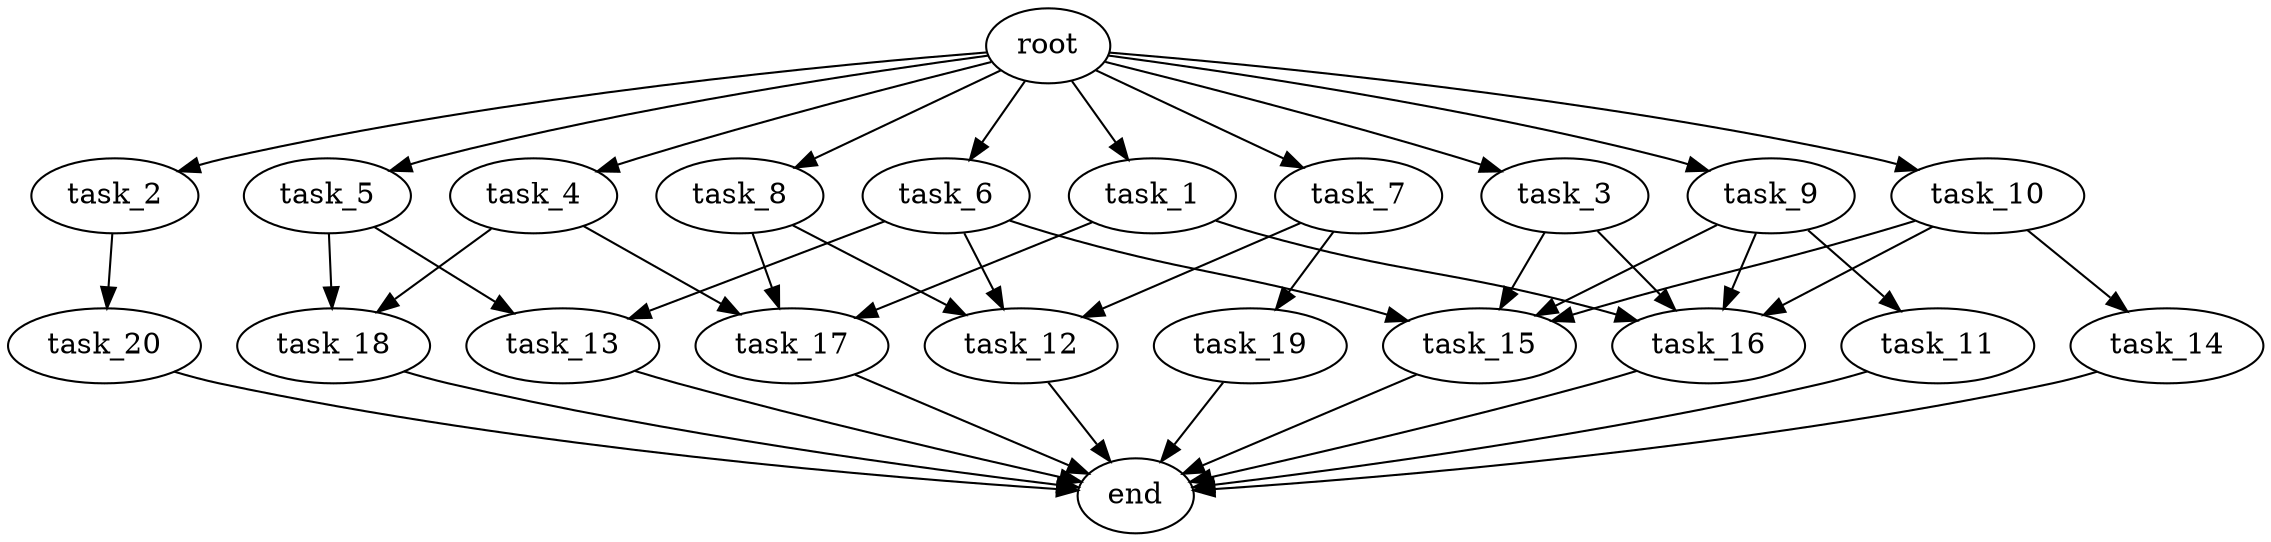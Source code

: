 digraph G {
  root [size="0.000000e+00"];
  task_1 [size="8.923846e+10"];
  task_2 [size="2.988612e+10"];
  task_3 [size="1.500143e+10"];
  task_4 [size="7.654978e+10"];
  task_5 [size="8.996971e+10"];
  task_6 [size="8.054493e+10"];
  task_7 [size="8.023835e+10"];
  task_8 [size="6.000733e+10"];
  task_9 [size="6.605643e+10"];
  task_10 [size="6.807877e+10"];
  task_11 [size="7.213111e+10"];
  task_12 [size="6.554350e+10"];
  task_13 [size="9.974694e+10"];
  task_14 [size="2.595003e+10"];
  task_15 [size="4.186238e+10"];
  task_16 [size="3.883361e+10"];
  task_17 [size="3.541547e+09"];
  task_18 [size="7.080982e+10"];
  task_19 [size="5.720852e+10"];
  task_20 [size="1.899962e+10"];
  end [size="0.000000e+00"];

  root -> task_1 [size="1.000000e-12"];
  root -> task_2 [size="1.000000e-12"];
  root -> task_3 [size="1.000000e-12"];
  root -> task_4 [size="1.000000e-12"];
  root -> task_5 [size="1.000000e-12"];
  root -> task_6 [size="1.000000e-12"];
  root -> task_7 [size="1.000000e-12"];
  root -> task_8 [size="1.000000e-12"];
  root -> task_9 [size="1.000000e-12"];
  root -> task_10 [size="1.000000e-12"];
  task_1 -> task_16 [size="9.708402e+07"];
  task_1 -> task_17 [size="1.180516e+07"];
  task_2 -> task_20 [size="1.899962e+08"];
  task_3 -> task_15 [size="1.046560e+08"];
  task_3 -> task_16 [size="9.708402e+07"];
  task_4 -> task_17 [size="1.180516e+07"];
  task_4 -> task_18 [size="3.540491e+08"];
  task_5 -> task_13 [size="4.987347e+08"];
  task_5 -> task_18 [size="3.540491e+08"];
  task_6 -> task_12 [size="2.184783e+08"];
  task_6 -> task_13 [size="4.987347e+08"];
  task_6 -> task_15 [size="1.046560e+08"];
  task_7 -> task_12 [size="2.184783e+08"];
  task_7 -> task_19 [size="5.720852e+08"];
  task_8 -> task_12 [size="2.184783e+08"];
  task_8 -> task_17 [size="1.180516e+07"];
  task_9 -> task_11 [size="7.213111e+08"];
  task_9 -> task_15 [size="1.046560e+08"];
  task_9 -> task_16 [size="9.708402e+07"];
  task_10 -> task_14 [size="2.595003e+08"];
  task_10 -> task_15 [size="1.046560e+08"];
  task_10 -> task_16 [size="9.708402e+07"];
  task_11 -> end [size="1.000000e-12"];
  task_12 -> end [size="1.000000e-12"];
  task_13 -> end [size="1.000000e-12"];
  task_14 -> end [size="1.000000e-12"];
  task_15 -> end [size="1.000000e-12"];
  task_16 -> end [size="1.000000e-12"];
  task_17 -> end [size="1.000000e-12"];
  task_18 -> end [size="1.000000e-12"];
  task_19 -> end [size="1.000000e-12"];
  task_20 -> end [size="1.000000e-12"];
}
